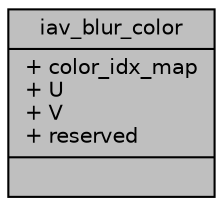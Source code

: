 digraph "iav_blur_color"
{
 // INTERACTIVE_SVG=YES
 // LATEX_PDF_SIZE
  bgcolor="transparent";
  edge [fontname="Helvetica",fontsize="10",labelfontname="Helvetica",labelfontsize="10"];
  node [fontname="Helvetica",fontsize="10",shape=record];
  Node1 [label="{iav_blur_color\n|+ color_idx_map\l+ U\l+ V\l+ reserved\l|}",height=0.2,width=0.4,color="black", fillcolor="grey75", style="filled", fontcolor="black",tooltip=" "];
}
